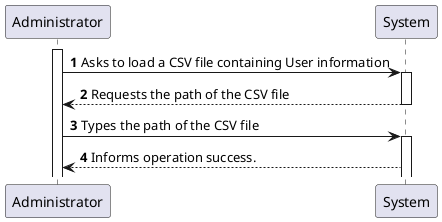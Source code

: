 @startuml
'https://plantuml.com/sequence-diagram

autonumber

activate Administrator
Administrator -> System: Asks to load a CSV file containing User information
activate System
Administrator <-- System: Requests the path of the CSV file
deactivate System

Administrator -> System: Types the path of the CSV file
activate System
Administrator <-- System: Informs operation success.

@enduml